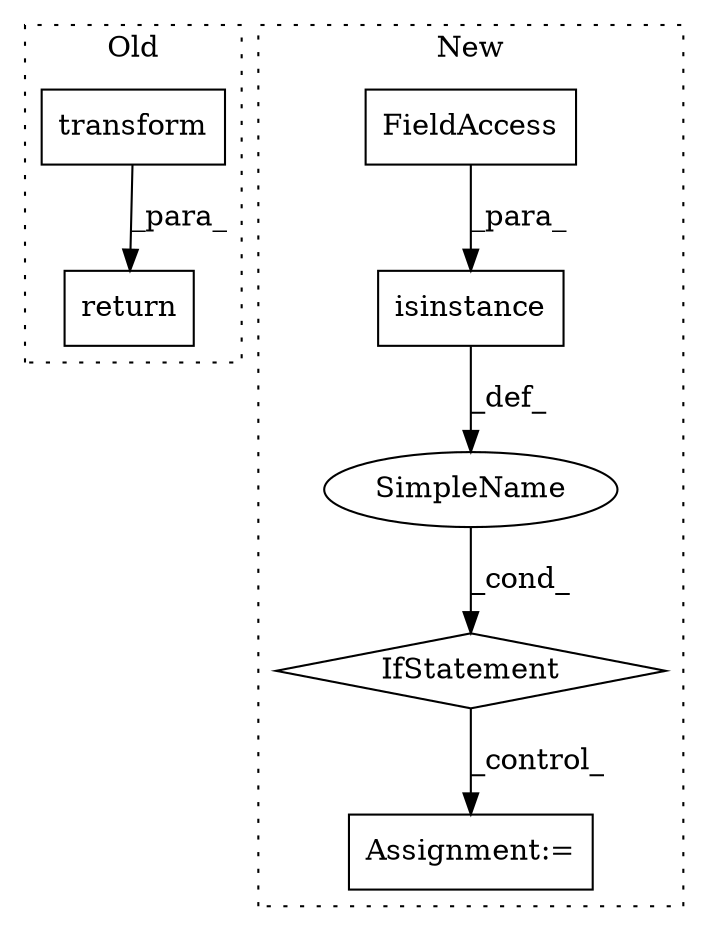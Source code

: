 digraph G {
subgraph cluster0 {
1 [label="transform" a="32" s="912,923" l="10,1" shape="box"];
6 [label="return" a="41" s="893" l="7" shape="box"];
label = "Old";
style="dotted";
}
subgraph cluster1 {
2 [label="isinstance" a="32" s="1750,1779" l="11,1" shape="box"];
3 [label="IfStatement" a="25" s="1746,1780" l="4,2" shape="diamond"];
4 [label="Assignment:=" a="7" s="1960" l="2" shape="box"];
5 [label="SimpleName" a="42" s="" l="" shape="ellipse"];
7 [label="FieldAccess" a="22" s="1763" l="16" shape="box"];
label = "New";
style="dotted";
}
1 -> 6 [label="_para_"];
2 -> 5 [label="_def_"];
3 -> 4 [label="_control_"];
5 -> 3 [label="_cond_"];
7 -> 2 [label="_para_"];
}